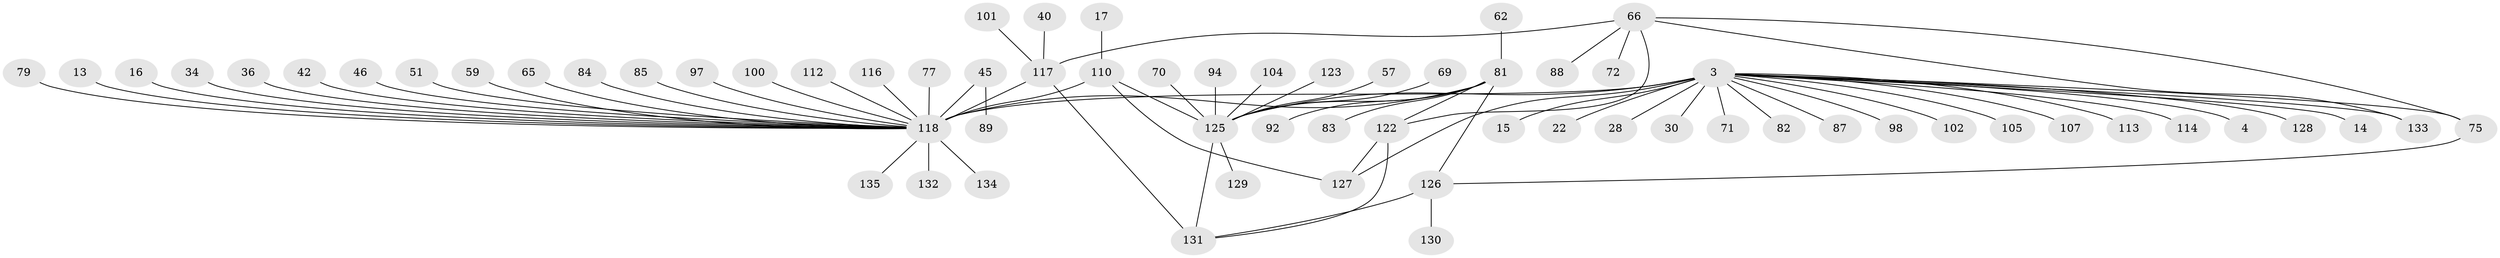 // original degree distribution, {27: 0.007407407407407408, 14: 0.007407407407407408, 6: 0.044444444444444446, 1: 0.4888888888888889, 4: 0.05185185185185185, 3: 0.08148148148148149, 10: 0.014814814814814815, 11: 0.007407407407407408, 2: 0.24444444444444444, 5: 0.02962962962962963, 7: 0.014814814814814815, 9: 0.007407407407407408}
// Generated by graph-tools (version 1.1) at 2025/48/03/09/25 04:48:32]
// undirected, 67 vertices, 77 edges
graph export_dot {
graph [start="1"]
  node [color=gray90,style=filled];
  3 [super="+1"];
  4;
  13;
  14;
  15;
  16;
  17;
  22;
  28;
  30;
  34;
  36 [super="+26"];
  40;
  42;
  45 [super="+5"];
  46;
  51;
  57;
  59;
  62;
  65 [super="+64"];
  66 [super="+27"];
  69;
  70;
  71;
  72 [super="+37"];
  75 [super="+6"];
  77;
  79;
  81 [super="+76+39"];
  82;
  83;
  84;
  85;
  87 [super="+86"];
  88;
  89 [super="+9"];
  92;
  94;
  97;
  98 [super="+90"];
  100;
  101;
  102 [super="+78"];
  104;
  105;
  107 [super="+80"];
  110 [super="+32+50"];
  112;
  113;
  114;
  116;
  117 [super="+11+73+60+68"];
  118 [super="+93+67+23+29"];
  122 [super="+120"];
  123 [super="+48"];
  125 [super="+41+115"];
  126 [super="+119+25"];
  127 [super="+58+109"];
  128 [super="+56"];
  129;
  130;
  131 [super="+124+55+96+121"];
  132;
  133 [super="+108"];
  134;
  135;
  3 -- 125 [weight=4];
  3 -- 4;
  3 -- 71;
  3 -- 75 [weight=2];
  3 -- 14;
  3 -- 15;
  3 -- 82;
  3 -- 22;
  3 -- 28;
  3 -- 30;
  3 -- 105;
  3 -- 113;
  3 -- 114;
  3 -- 118 [weight=6];
  3 -- 128;
  3 -- 127;
  3 -- 102;
  3 -- 107;
  3 -- 87;
  3 -- 98;
  3 -- 133;
  13 -- 118;
  16 -- 118 [weight=2];
  17 -- 110;
  34 -- 118;
  36 -- 118;
  40 -- 117;
  42 -- 118;
  45 -- 118 [weight=4];
  45 -- 89;
  46 -- 118;
  51 -- 118;
  57 -- 125;
  59 -- 118 [weight=2];
  62 -- 81;
  65 -- 118;
  66 -- 133;
  66 -- 117 [weight=2];
  66 -- 72;
  66 -- 88;
  66 -- 122 [weight=2];
  66 -- 75;
  69 -- 125;
  70 -- 125;
  75 -- 126 [weight=2];
  77 -- 118;
  79 -- 118;
  81 -- 118 [weight=3];
  81 -- 83;
  81 -- 92;
  81 -- 126 [weight=2];
  81 -- 125 [weight=2];
  81 -- 122;
  84 -- 118;
  85 -- 118;
  94 -- 125;
  97 -- 118;
  100 -- 118;
  101 -- 117;
  104 -- 125;
  110 -- 118 [weight=3];
  110 -- 127;
  110 -- 125;
  112 -- 118;
  116 -- 118;
  117 -- 118 [weight=2];
  117 -- 131 [weight=2];
  118 -- 134;
  118 -- 132;
  118 -- 135;
  122 -- 131;
  122 -- 127;
  123 -- 125;
  125 -- 129;
  125 -- 131;
  126 -- 130;
  126 -- 131;
}
